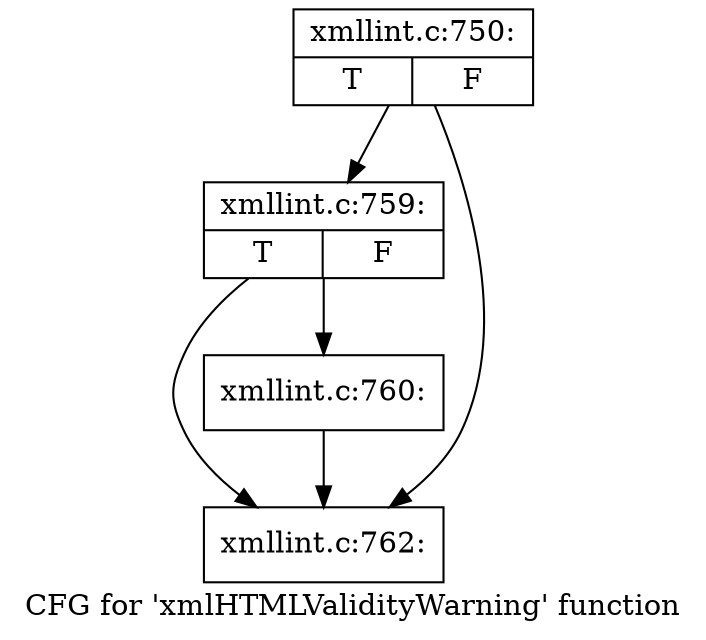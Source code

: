 digraph "CFG for 'xmlHTMLValidityWarning' function" {
	label="CFG for 'xmlHTMLValidityWarning' function";

	Node0x4b33ab0 [shape=record,label="{xmllint.c:750:|{<s0>T|<s1>F}}"];
	Node0x4b33ab0 -> Node0x4b39020;
	Node0x4b33ab0 -> Node0x4b38fd0;
	Node0x4b39020 [shape=record,label="{xmllint.c:759:|{<s0>T|<s1>F}}"];
	Node0x4b39020 -> Node0x4b38f80;
	Node0x4b39020 -> Node0x4b38fd0;
	Node0x4b38f80 [shape=record,label="{xmllint.c:760:}"];
	Node0x4b38f80 -> Node0x4b38fd0;
	Node0x4b38fd0 [shape=record,label="{xmllint.c:762:}"];
}
